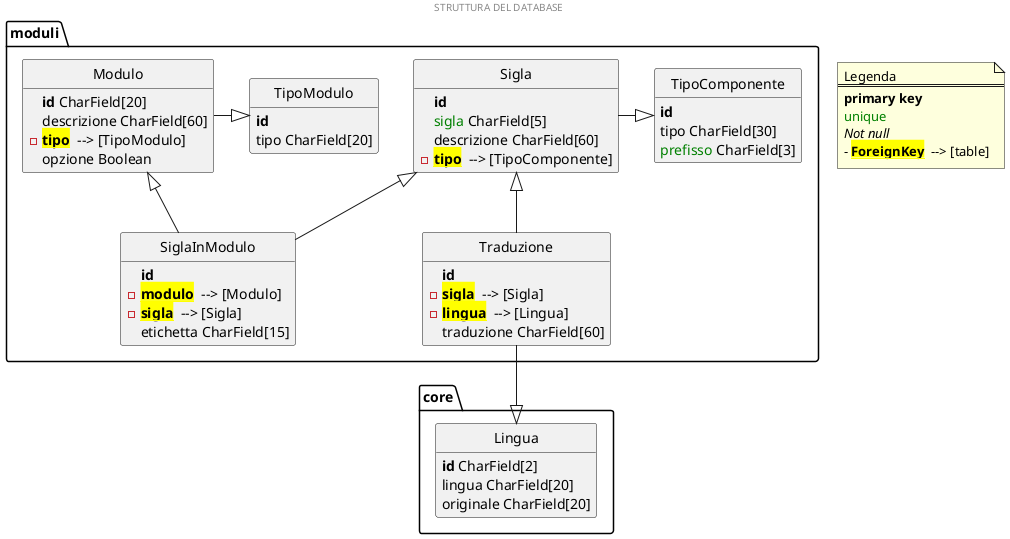 @startuml
' uncomment the line below if you're using computer with a retina display
' skinparam dpi 300
!define Table(name,desc) class name as "desc" << (T,#FFAAAA) >>
' we use bold for primary key
'' green color for unique
' and underscore for not_null
!define PK(x) <b>x</b>
!define UQ(x) <color:green>x</color>
!define NN(x) <i>x</i>
!define FK(x,y) - <back:yellow><b><u>x</u></b></back>  --> [y]
' other tags available:
' <i></i>
' <back:COLOR></color>, where color is a color name or html color code
' (#FFAACC)
' see: http://plantuml.com/classes.html#More
set namespaceseparator .
hide circle
hide methods
hide stereotypes

' entities
center header STRUTTURA DEL DATABASE


' Legenda '
note as N1
  Legenda
  ==
  PK(primary key)
  UQ(unique)
  NN(Not null)
  FK(ForeignKey,table)
end note


Table(moduli.tipo_componente, "TipoComponente") {
  PK(id)
  tipo CharField[30]
  UQ(prefisso) CharField[3]
}

Table(moduli.sigla, "Sigla") {
  PK(id)
  UQ(sigla) CharField[5]
  descrizione CharField[60]
  FK(tipo,TipoComponente)
}
moduli.sigla -|> moduli.tipo_componente

Table(moduli.traduzione, "Traduzione") {
  PK(id)
  FK(sigla, Sigla)
  FK(lingua, Lingua)
  traduzione CharField[60]
}
moduli.traduzione  -u-|> moduli.sigla
moduli.traduzione  -d-|> core.lingua

Table(moduli.modulo, "Modulo"){
  PK(id) CharField[20]
  descrizione CharField[60]
  FK(tipo,TipoModulo)
  opzione Boolean
}
moduli.modulo  -|> moduli.tipo_modulo

Table(moduli.tipo_modulo, "TipoModulo"){
  PK(id)
  tipo CharField[20]
}

Table(moduli.sigla_in_modulo, "SiglaInModulo"){
  PK(id)
  FK(modulo, Modulo)
  FK(sigla, Sigla)
  etichetta CharField[15]
}
moduli.sigla_in_modulo -u-|> moduli.modulo
moduli.sigla_in_modulo -u-|> moduli.sigla


Table(core.lingua, "Lingua") {
  PK(id) CharField[2]
  lingua CharField[20]
  originale CharField[20]
}


@enduml
